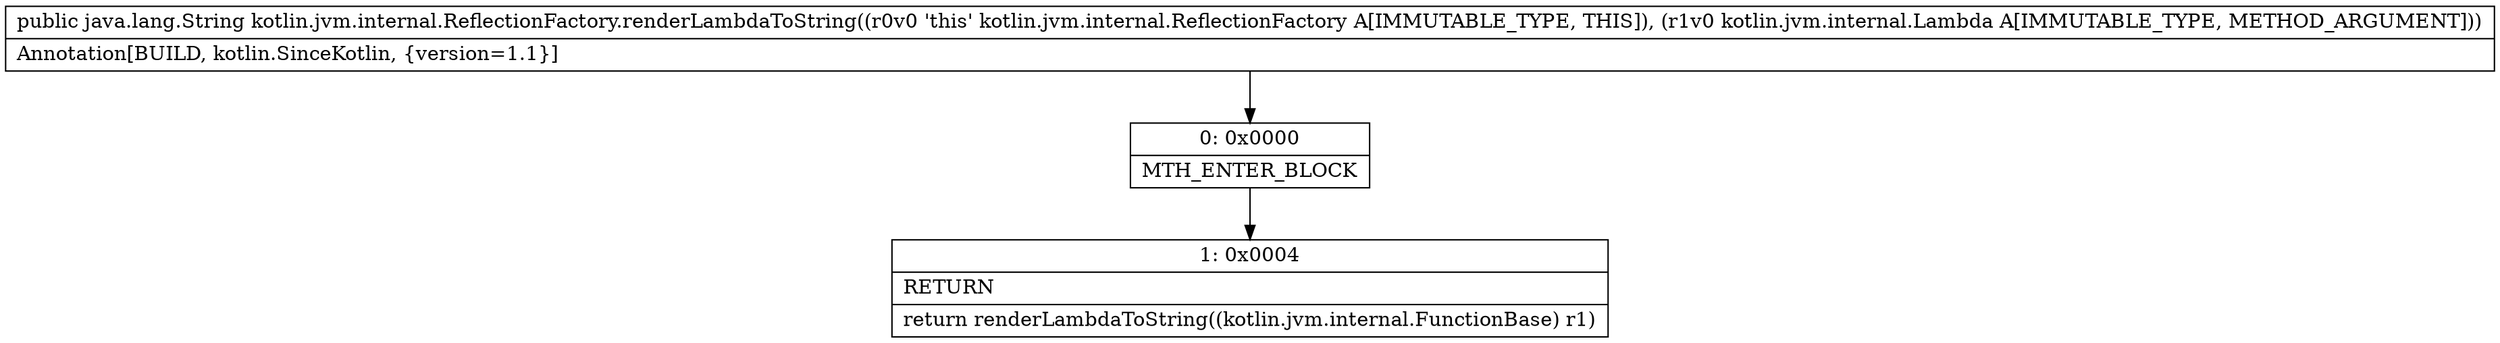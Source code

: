 digraph "CFG forkotlin.jvm.internal.ReflectionFactory.renderLambdaToString(Lkotlin\/jvm\/internal\/Lambda;)Ljava\/lang\/String;" {
Node_0 [shape=record,label="{0\:\ 0x0000|MTH_ENTER_BLOCK\l}"];
Node_1 [shape=record,label="{1\:\ 0x0004|RETURN\l|return renderLambdaToString((kotlin.jvm.internal.FunctionBase) r1)\l}"];
MethodNode[shape=record,label="{public java.lang.String kotlin.jvm.internal.ReflectionFactory.renderLambdaToString((r0v0 'this' kotlin.jvm.internal.ReflectionFactory A[IMMUTABLE_TYPE, THIS]), (r1v0 kotlin.jvm.internal.Lambda A[IMMUTABLE_TYPE, METHOD_ARGUMENT]))  | Annotation[BUILD, kotlin.SinceKotlin, \{version=1.1\}]\l}"];
MethodNode -> Node_0;
Node_0 -> Node_1;
}

